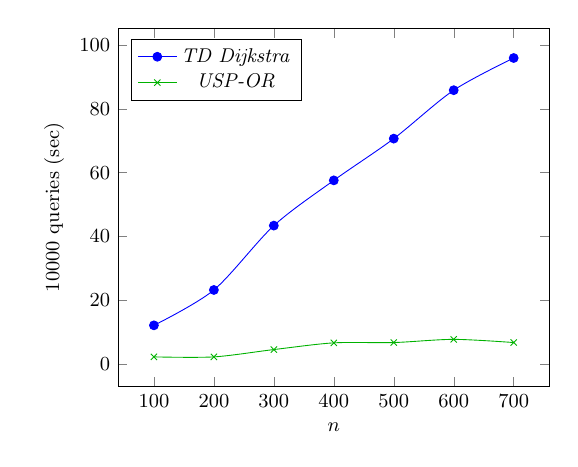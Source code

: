 \tikzstyle{textstyle}=[font=\fontsize{9}{9}\selectfont]
\begin{tikzpicture}[textstyle, scale=0.8]
    \begin{axis}[
        xlabel={$n$},
        ylabel={$10000$ queries (sec)},
		legend pos=north west
        ]
        
    \addplot[smooth,mark=*,color=blue] plot coordinates {
		(100,12.1)
		(200,23.2)
		(300,43.4)
		(400,57.6)
		(500,70.7)
		(600,85.9)
		(700,96.0)
    };
    \addlegendentry{\textit{TD Dijkstra}}
    
    \addplot[smooth,mark=x,color=green!70!black] plot coordinates {
		(100,2.2)
		(200,2.2)
		(300,4.5)
		(400,6.6)
		(500,6.7)
		(600,7.7)
		(700,6.7)
    };
    \addlegendentry{\textit{USP-OR}}
    
    \end{axis}
\end{tikzpicture}
